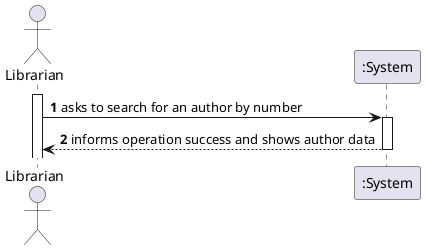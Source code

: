 @startuml
'https://plantuml.com/sequence-diagram

autoactivate on
autonumber

actor "Librarian" as Librarian
participant ":System" as System

activate Librarian

Librarian -> System: asks to search for an author by number
System --> Librarian: informs operation success and shows author data
@enduml